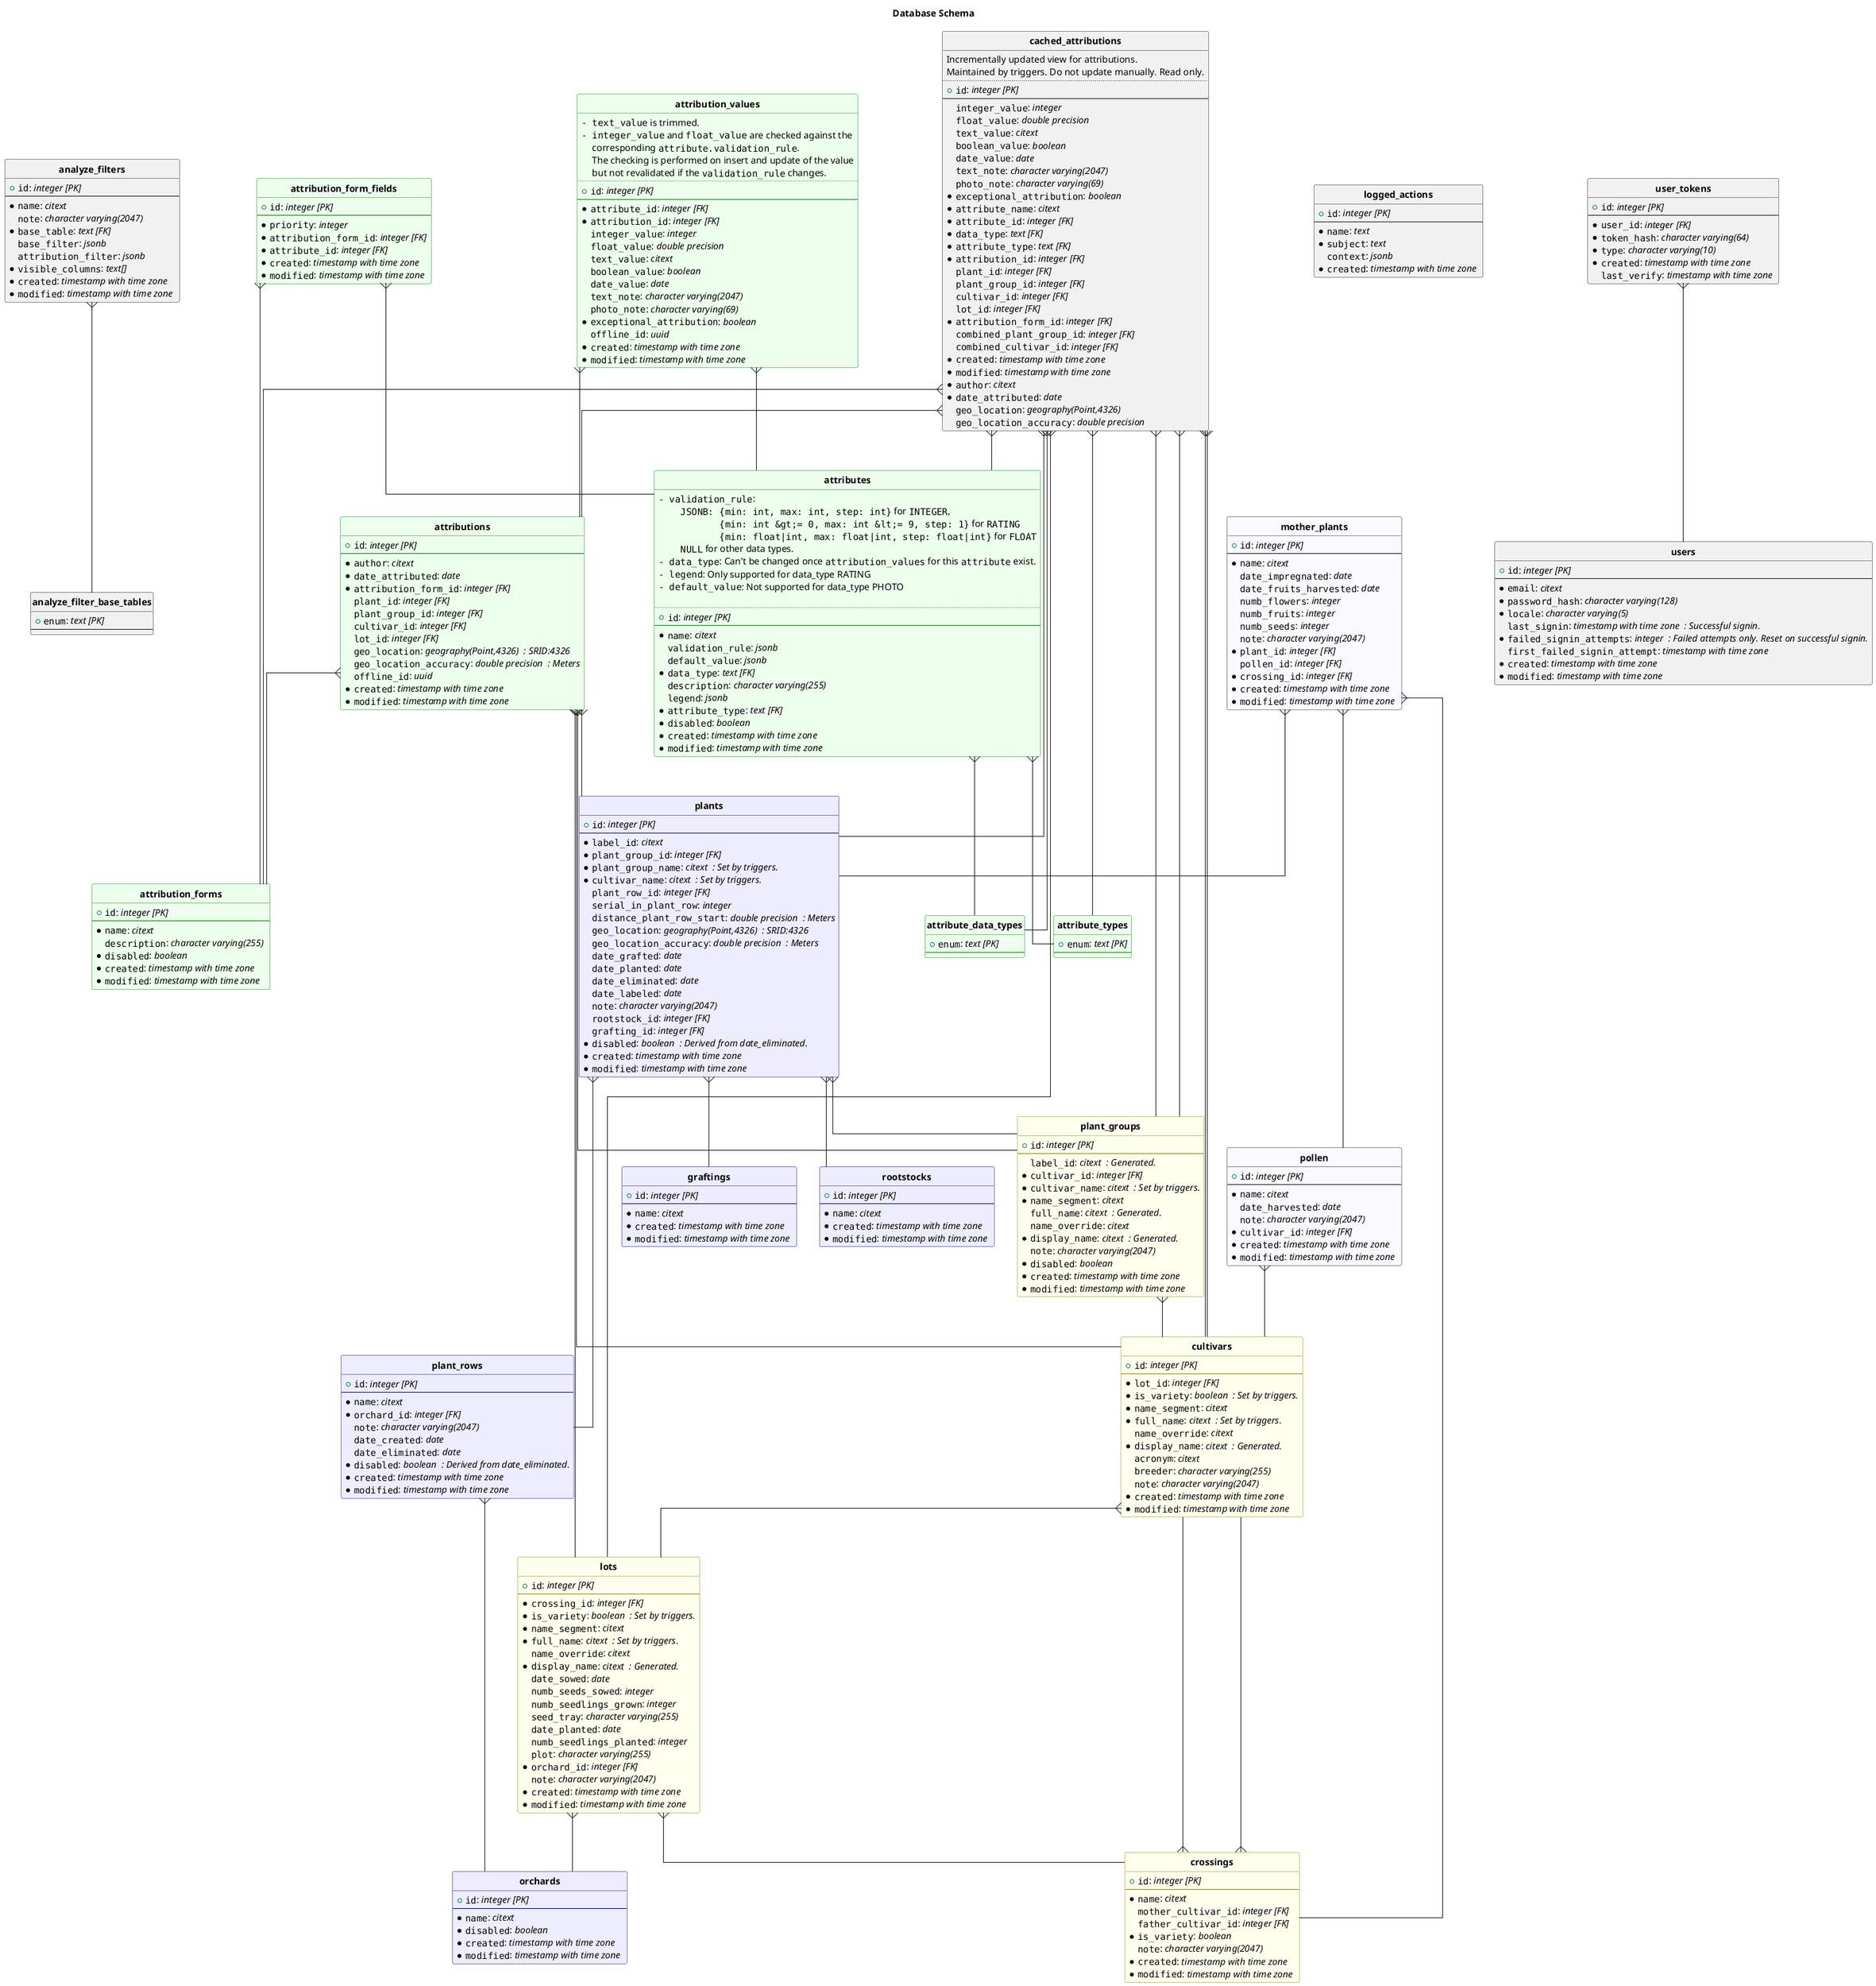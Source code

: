 @startuml
title Database Schema
hide circle
skinparam linetype ortho

entity "**analyze_filter_base_tables**" {
  + ""enum"": //text [PK]//
  --
}

entity "**analyze_filters**" {
  + ""id"": //integer [PK]//
  --
  *""name"": //citext //
  ""note"": //character varying(2047) //
  *""base_table"": //text [FK]//
  ""base_filter"": //jsonb //
  ""attribution_filter"": //jsonb //
  *""visible_columns"": //text[] //
  *""created"": //timestamp with time zone //
  *""modified"": //timestamp with time zone //
}

entity "**attribute_data_types**" #00ff0012 ##008800 {
  + ""enum"": //text [PK]//
  --
}

entity "**attribute_types**" #00ff0012 ##008800 {
  + ""enum"": //text [PK]//
  --
}

entity "**attributes**" #00ff0012 ##008800 {
  ""- validation_rule"":\n""    JSONB: {min: int, max: int, step: int}"" for ""INTEGER"",\n""           {min: int &gt;= 0, max: int &lt;= 9, step: 1}"" for ""RATING""\n""           {min: float|int, max: float|int, step: float|int}"" for ""FLOAT""\n""    NULL"" for other data types.\n""- data_type"": Can&#39;t be changed once ""attribution_values"" for this ""attribute"" exist.\n""- legend"": Only supported for data_type RATING\n""- default_value"": Not supported for data_type PHOTO\n
  ..
  + ""id"": //integer [PK]//
  --
  *""name"": //citext //
  ""validation_rule"": //jsonb //
  ""default_value"": //jsonb //
  *""data_type"": //text [FK]//
  ""description"": //character varying(255) //
  ""legend"": //jsonb //
  *""attribute_type"": //text [FK]//
  *""disabled"": //boolean //
  *""created"": //timestamp with time zone //
  *""modified"": //timestamp with time zone //
}

entity "**attribution_form_fields**" #00ff0012 ##008800 {
  + ""id"": //integer [PK]//
  --
  *""priority"": //integer //
  *""attribution_form_id"": //integer [FK]//
  *""attribute_id"": //integer [FK]//
  *""created"": //timestamp with time zone //
  *""modified"": //timestamp with time zone //
}

entity "**attribution_forms**" #00ff0012 ##008800 {
  + ""id"": //integer [PK]//
  --
  *""name"": //citext //
  ""description"": //character varying(255) //
  *""disabled"": //boolean //
  *""created"": //timestamp with time zone //
  *""modified"": //timestamp with time zone //
}

entity "**attribution_values**" #00ff0012 ##008800 {
  ""- text_value"" is trimmed.\n""- integer_value"" and ""float_value"" are checked against the\n""  ""corresponding ""attribute.validation_rule"".\n""  ""The checking is performed on insert and update of the value\n""  ""but not revalidated if the ""validation_rule"" changes.
  ..
  + ""id"": //integer [PK]//
  --
  *""attribute_id"": //integer [FK]//
  *""attribution_id"": //integer [FK]//
  ""integer_value"": //integer //
  ""float_value"": //double precision //
  ""text_value"": //citext //
  ""boolean_value"": //boolean //
  ""date_value"": //date //
  ""text_note"": //character varying(2047) //
  ""photo_note"": //character varying(69) //
  *""exceptional_attribution"": //boolean //
  ""offline_id"": //uuid //
  *""created"": //timestamp with time zone //
  *""modified"": //timestamp with time zone //
}

entity "**attributions**" #00ff0012 ##008800 {
  + ""id"": //integer [PK]//
  --
  *""author"": //citext //
  *""date_attributed"": //date //
  *""attribution_form_id"": //integer [FK]//
  ""plant_id"": //integer [FK]//
  ""plant_group_id"": //integer [FK]//
  ""cultivar_id"": //integer [FK]//
  ""lot_id"": //integer [FK]//
  ""geo_location"": //geography(Point,4326)  : SRID:4326//
  ""geo_location_accuracy"": //double precision  : Meters//
  ""offline_id"": //uuid //
  *""created"": //timestamp with time zone //
  *""modified"": //timestamp with time zone //
}

entity "**cached_attributions**" {
  Incrementally updated view for attributions.\nMaintained by triggers. Do not update manually. Read only.
  ..
  + ""id"": //integer [PK]//
  --
  ""integer_value"": //integer //
  ""float_value"": //double precision //
  ""text_value"": //citext //
  ""boolean_value"": //boolean //
  ""date_value"": //date //
  ""text_note"": //character varying(2047) //
  ""photo_note"": //character varying(69) //
  *""exceptional_attribution"": //boolean //
  *""attribute_name"": //citext //
  *""attribute_id"": //integer [FK]//
  *""data_type"": //text [FK]//
  *""attribute_type"": //text [FK]//
  *""attribution_id"": //integer [FK]//
  ""plant_id"": //integer [FK]//
  ""plant_group_id"": //integer [FK]//
  ""cultivar_id"": //integer [FK]//
  ""lot_id"": //integer [FK]//
  *""attribution_form_id"": //integer [FK]//
  ""combined_plant_group_id"": //integer [FK]//
  ""combined_cultivar_id"": //integer [FK]//
  *""created"": //timestamp with time zone //
  *""modified"": //timestamp with time zone //
  *""author"": //citext //
  *""date_attributed"": //date //
  ""geo_location"": //geography(Point,4326) //
  ""geo_location_accuracy"": //double precision //
}

entity "**crossings**" #ffff0012 ##888800 {
  + ""id"": //integer [PK]//
  --
  *""name"": //citext //
  ""mother_cultivar_id"": //integer [FK]//
  ""father_cultivar_id"": //integer [FK]//
  *""is_variety"": //boolean //
  ""note"": //character varying(2047) //
  *""created"": //timestamp with time zone //
  *""modified"": //timestamp with time zone //
}

entity "**cultivars**" #ffff0012 ##888800 {
  + ""id"": //integer [PK]//
  --
  *""lot_id"": //integer [FK]//
  *""is_variety"": //boolean  : Set by triggers.//
  *""name_segment"": //citext //
  *""full_name"": //citext  : Set by triggers.//
  ""name_override"": //citext //
  *""display_name"": //citext  : Generated.//
  ""acronym"": //citext //
  ""breeder"": //character varying(255) //
  ""note"": //character varying(2047) //
  *""created"": //timestamp with time zone //
  *""modified"": //timestamp with time zone //
}

entity "**graftings**" #0000ff12 ##000088 {
  + ""id"": //integer [PK]//
  --
  *""name"": //citext //
  *""created"": //timestamp with time zone //
  *""modified"": //timestamp with time zone //
}

entity "**logged_actions**" {
  + ""id"": //integer [PK]//
  --
  *""name"": //text //
  *""subject"": //text //
  ""context"": //jsonb //
  *""created"": //timestamp with time zone //
}

entity "**lots**" #ffff0012 ##888800 {
  + ""id"": //integer [PK]//
  --
  *""crossing_id"": //integer [FK]//
  *""is_variety"": //boolean  : Set by triggers.//
  *""name_segment"": //citext //
  *""full_name"": //citext  : Set by triggers.//
  ""name_override"": //citext //
  *""display_name"": //citext  : Generated.//
  ""date_sowed"": //date //
  ""numb_seeds_sowed"": //integer //
  ""numb_seedlings_grown"": //integer //
  ""seed_tray"": //character varying(255) //
  ""date_planted"": //date //
  ""numb_seedlings_planted"": //integer //
  ""plot"": //character varying(255) //
  *""orchard_id"": //integer [FK]//
  ""note"": //character varying(2047) //
  *""created"": //timestamp with time zone //
  *""modified"": //timestamp with time zone //
}

entity "**mother_plants**" #0000ff06 {
  + ""id"": //integer [PK]//
  --
  *""name"": //citext //
  ""date_impregnated"": //date //
  ""date_fruits_harvested"": //date //
  ""numb_flowers"": //integer //
  ""numb_fruits"": //integer //
  ""numb_seeds"": //integer //
  ""note"": //character varying(2047) //
  *""plant_id"": //integer [FK]//
  ""pollen_id"": //integer [FK]//
  *""crossing_id"": //integer [FK]//
  *""created"": //timestamp with time zone //
  *""modified"": //timestamp with time zone //
}

entity "**orchards**" #0000ff12 ##000088 {
  + ""id"": //integer [PK]//
  --
  *""name"": //citext //
  *""disabled"": //boolean //
  *""created"": //timestamp with time zone //
  *""modified"": //timestamp with time zone //
}

entity "**plant_groups**" #ffff0012 ##888800 {
  + ""id"": //integer [PK]//
  --
  ""label_id"": //citext  : Generated.//
  *""cultivar_id"": //integer [FK]//
  *""cultivar_name"": //citext  : Set by triggers.//
  *""name_segment"": //citext //
  ""full_name"": //citext  : Generated.//
  ""name_override"": //citext //
  *""display_name"": //citext  : Generated.//
  ""note"": //character varying(2047) //
  *""disabled"": //boolean //
  *""created"": //timestamp with time zone //
  *""modified"": //timestamp with time zone //
}

entity "**plant_rows**" #0000ff12 ##000088 {
  + ""id"": //integer [PK]//
  --
  *""name"": //citext //
  *""orchard_id"": //integer [FK]//
  ""note"": //character varying(2047) //
  ""date_created"": //date //
  ""date_eliminated"": //date //
  *""disabled"": //boolean  : Derived from date_eliminated.//
  *""created"": //timestamp with time zone //
  *""modified"": //timestamp with time zone //
}

entity "**plants**" #0000ff12 ##000088 {
  + ""id"": //integer [PK]//
  --
  *""label_id"": //citext //
  *""plant_group_id"": //integer [FK]//
  *""plant_group_name"": //citext  : Set by triggers.//
  *""cultivar_name"": //citext  : Set by triggers.//
  ""plant_row_id"": //integer [FK]//
  ""serial_in_plant_row"": //integer //
  ""distance_plant_row_start"": //double precision  : Meters//
  ""geo_location"": //geography(Point,4326)  : SRID:4326//
  ""geo_location_accuracy"": //double precision  : Meters//
  ""date_grafted"": //date //
  ""date_planted"": //date //
  ""date_eliminated"": //date //
  ""date_labeled"": //date //
  ""note"": //character varying(2047) //
  ""rootstock_id"": //integer [FK]//
  ""grafting_id"": //integer [FK]//
  *""disabled"": //boolean  : Derived from date_eliminated.//
  *""created"": //timestamp with time zone //
  *""modified"": //timestamp with time zone //
}

entity "**pollen**" #0000ff06 {
  + ""id"": //integer [PK]//
  --
  *""name"": //citext //
  ""date_harvested"": //date //
  ""note"": //character varying(2047) //
  *""cultivar_id"": //integer [FK]//
  *""created"": //timestamp with time zone //
  *""modified"": //timestamp with time zone //
}

entity "**rootstocks**" #0000ff12 ##000088 {
  + ""id"": //integer [PK]//
  --
  *""name"": //citext //
  *""created"": //timestamp with time zone //
  *""modified"": //timestamp with time zone //
}

entity "**user_tokens**" {
  + ""id"": //integer [PK]//
  --
  *""user_id"": //integer [FK]//
  *""token_hash"": //character varying(64) //
  *""type"": //character varying(10) //
  *""created"": //timestamp with time zone //
  ""last_verify"": //timestamp with time zone //
}

entity "**users**" {
  + ""id"": //integer [PK]//
  --
  *""email"": //citext //
  *""password_hash"": //character varying(128) //
  *""locale"": //character varying(5) //
  ""last_signin"": //timestamp with time zone  : Successful signin.//
  *""failed_signin_attempts"": //integer  : Failed attempts only. Reset on successful signin.//
  ""first_failed_signin_attempt"": //timestamp with time zone //
  *""created"": //timestamp with time zone //
  *""modified"": //timestamp with time zone //
}

"**analyze_filters**"   }--  "**analyze_filter_base_tables**"

"**attributes**"   }--  "**attribute_types**"

"**attributes**"   }--  "**attribute_data_types**"

"**attribution_form_fields**"   }--  "**attributes**"

"**attribution_form_fields**"   }--  "**attribution_forms**"

"**attribution_values**"   }--  "**attributes**"

"**attribution_values**"   }--  "**attributions**"

"**attributions**"   }--  "**attribution_forms**"

"**attributions**"   }--  "**cultivars**"

"**attributions**"   }--  "**lots**"

"**attributions**"   }--  "**plant_groups**"

"**attributions**"   }--  "**plants**"

"**cached_attributions**"   }--  "**attributes**"

"**cached_attributions**"   }--  "**attribute_types**"

"**cached_attributions**"   }--  "**attribution_forms**"

"**cached_attributions**"   }--  "**attributions**"

"**cached_attributions**"   }--  "**cultivars**"

"**cached_attributions**"   }--  "**plant_groups**"

"**cached_attributions**"   }--  "**cultivars**"

"**cached_attributions**"   }--  "**attribute_data_types**"

"**cached_attributions**"   }--  "**lots**"

"**cached_attributions**"   }--  "**plant_groups**"

"**cached_attributions**"   }--  "**plants**"

"**crossings**"   }--  "**cultivars**"

"**crossings**"   }--  "**cultivars**"

"**cultivars**"   }--  "**lots**"

"**lots**"   }--  "**crossings**"

"**lots**"   }--  "**orchards**"

"**mother_plants**"   }--  "**crossings**"

"**mother_plants**"   }--  "**plants**"

"**mother_plants**"   }--  "**pollen**"

"**plant_groups**"   }--  "**cultivars**"

"**plant_rows**"   }--  "**orchards**"

"**plants**"   }--  "**graftings**"

"**plants**"   }--  "**plant_groups**"

"**plants**"   }--  "**plant_rows**"

"**plants**"   }--  "**rootstocks**"

"**pollen**"   }--  "**cultivars**"

"**user_tokens**"   }--  "**users**"
@enduml
